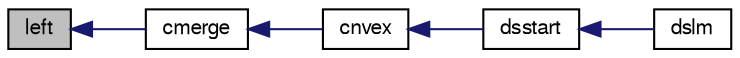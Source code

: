 digraph "left"
{
  edge [fontname="FreeSans",fontsize="10",labelfontname="FreeSans",labelfontsize="10"];
  node [fontname="FreeSans",fontsize="10",shape=record];
  rankdir="LR";
  Node1 [label="left",height=0.2,width=0.4,color="black", fillcolor="grey75", style="filled", fontcolor="black"];
  Node1 -> Node2 [dir="back",color="midnightblue",fontsize="10",style="solid",fontname="FreeSans"];
  Node2 [label="cmerge",height=0.2,width=0.4,color="black", fillcolor="white", style="filled",URL="$cmerge_8f90.html#a80622a48065c4191517c1a7a3953f2f3",tooltip="Given the upper convex hulls of two consecutive sets of pairs (j,A(j)), compute the upper convex hull..."];
  Node2 -> Node3 [dir="back",color="midnightblue",fontsize="10",style="solid",fontname="FreeSans"];
  Node3 [label="cnvex",height=0.2,width=0.4,color="black", fillcolor="white", style="filled",URL="$cnvex_8f90.html#adbba31f33811d4b7401a3ca2d373ce82",tooltip=" Compute the upper convex hull of the set  "];
  Node3 -> Node4 [dir="back",color="midnightblue",fontsize="10",style="solid",fontname="FreeSans"];
  Node4 [label="dsstart",height=0.2,width=0.4,color="black", fillcolor="white", style="filled",URL="$dsstart_8f90.html#a1b2ae9b811a1b8c505c7cda133598d18",tooltip=" DSSTART computes initial estimates to the roots of a polynomial.  "];
  Node4 -> Node5 [dir="back",color="midnightblue",fontsize="10",style="solid",fontname="FreeSans"];
  Node5 [label="dslm",height=0.2,width=0.4,color="black", fillcolor="white", style="filled",URL="$dslm_8f90.html#a7809ea1685268dcc45fbd3de77420416",tooltip=" DSLM simultaneously computes the roots of a real polynomial.  "];
}
